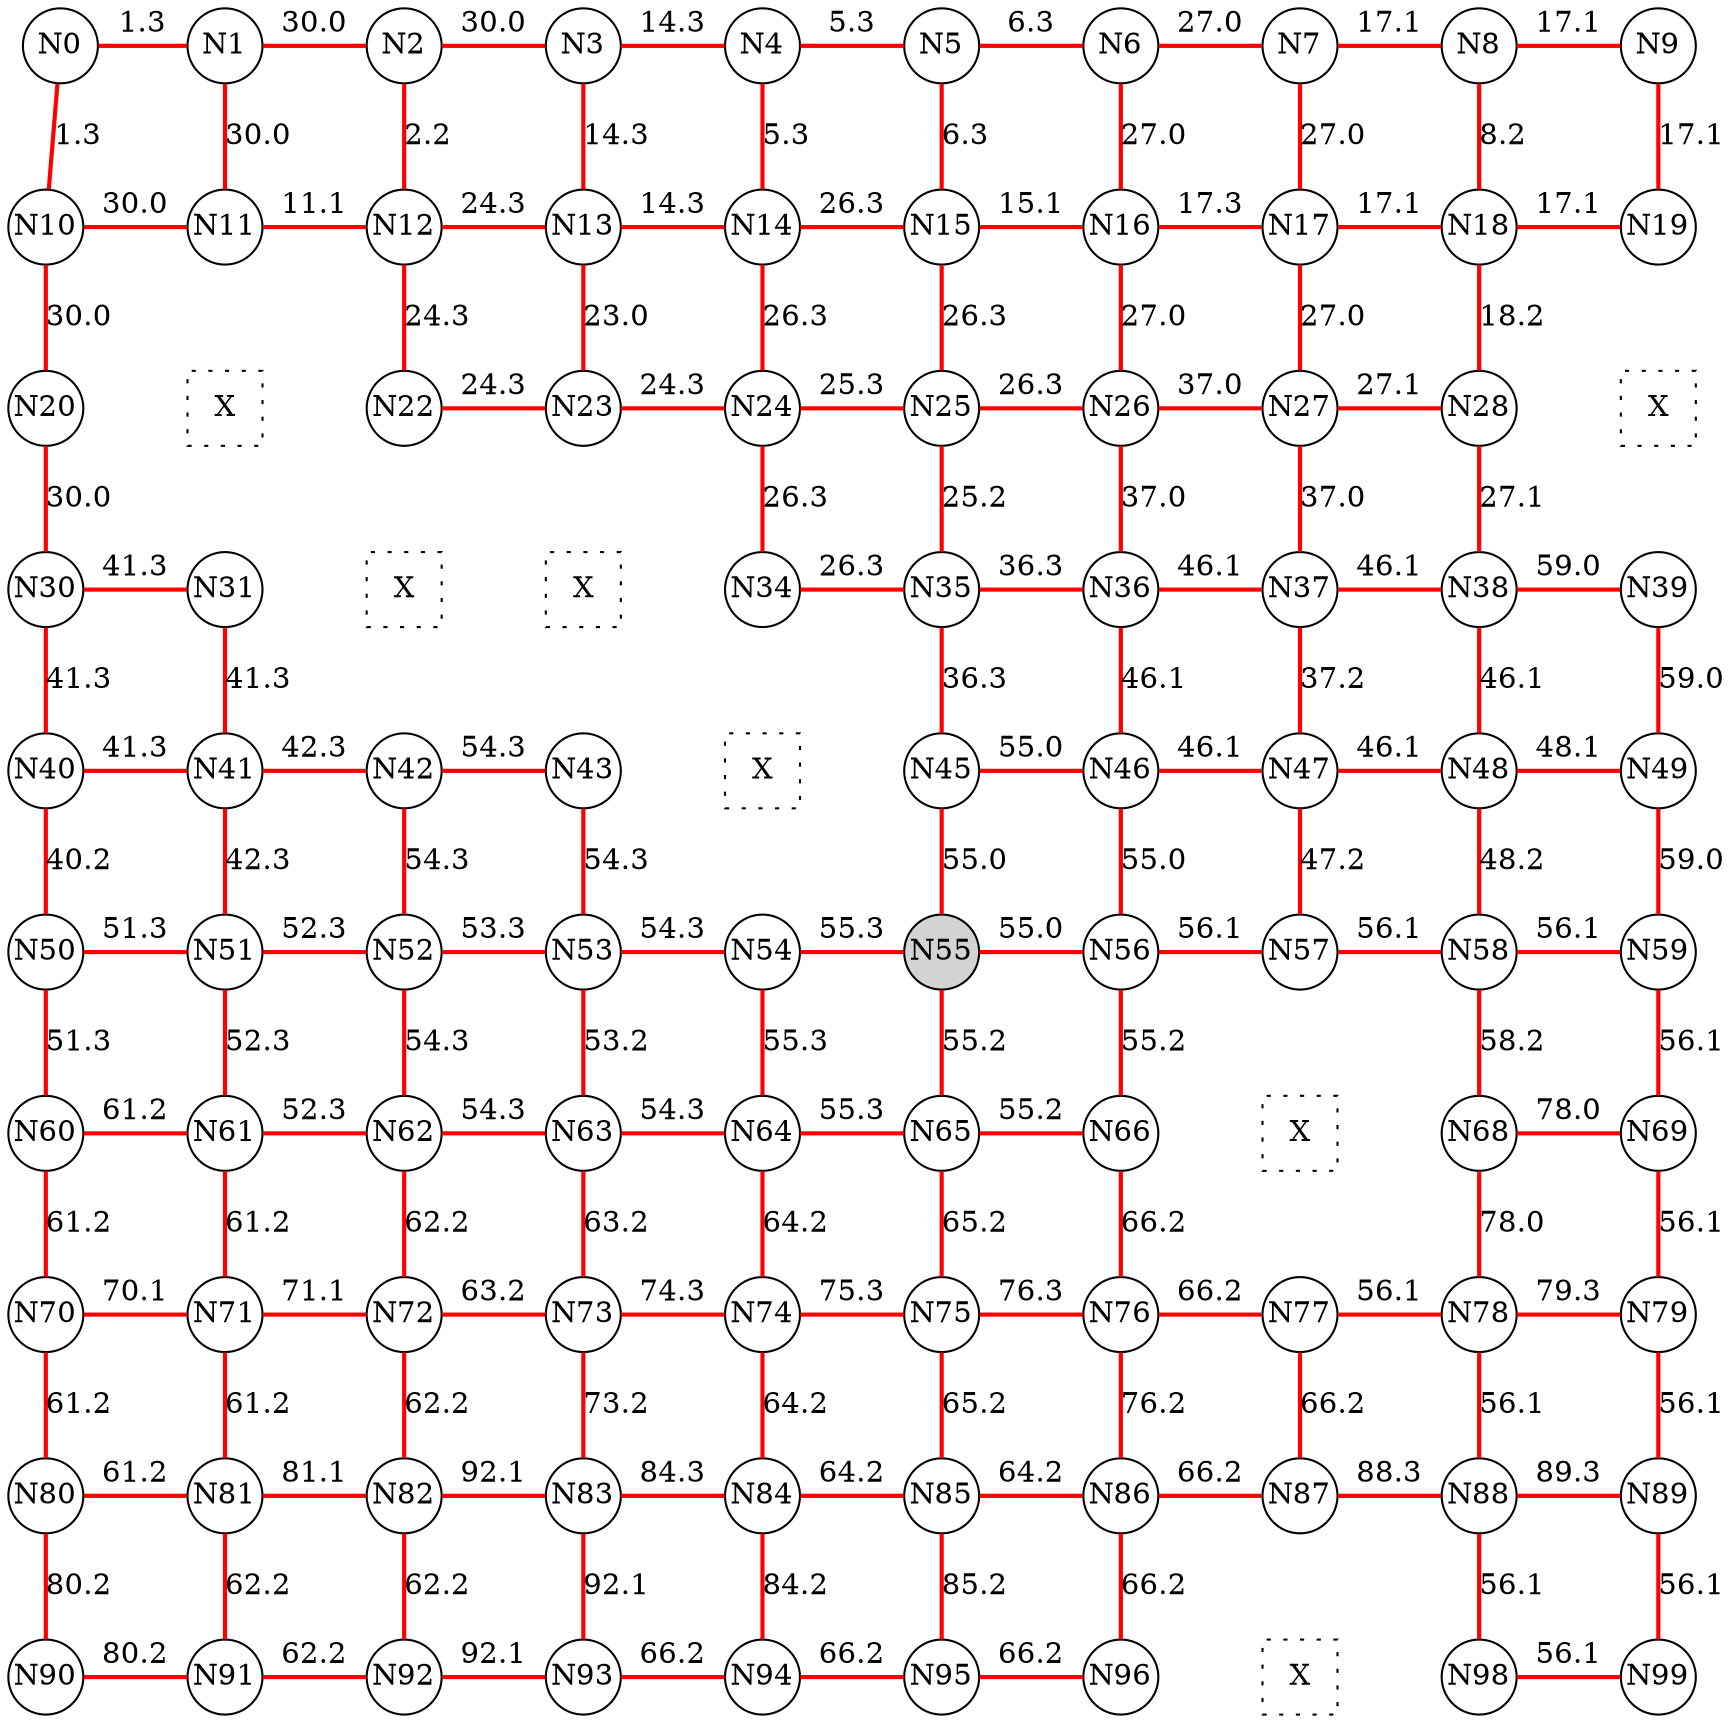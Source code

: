 
 digraph G { graph [layout=dot] 
 {rank=same; N0 [shape=circle, fixedsize=true]; N1 [shape=circle, fixedsize=true]; N2 [shape=circle, fixedsize=true]; N3 [shape=circle, fixedsize=true]; N4 [shape=circle, fixedsize=true]; N5 [shape=circle, fixedsize=true]; N6 [shape=circle, fixedsize=true]; N7 [shape=circle, fixedsize=true]; N8 [shape=circle, fixedsize=true]; N9 [shape=circle, fixedsize=true];  }
 {rank=same; N10 [shape=circle, fixedsize=true]; N11 [shape=circle, fixedsize=true]; N12 [shape=circle, fixedsize=true]; N13 [shape=circle, fixedsize=true]; N14 [shape=circle, fixedsize=true]; N15 [shape=circle, fixedsize=true]; N16 [shape=circle, fixedsize=true]; N17 [shape=circle, fixedsize=true]; N18 [shape=circle, fixedsize=true]; N19 [shape=circle, fixedsize=true];  }
 {rank=same; N20 [shape=circle, fixedsize=true]; N21 [shape=square, style=dotted, fixedsize=true, label=X]; N22 [shape=circle, fixedsize=true]; N23 [shape=circle, fixedsize=true]; N24 [shape=circle, fixedsize=true]; N25 [shape=circle, fixedsize=true]; N26 [shape=circle, fixedsize=true]; N27 [shape=circle, fixedsize=true]; N28 [shape=circle, fixedsize=true]; N29 [shape=square, style=dotted, fixedsize=true, label=X];  }
 {rank=same; N30 [shape=circle, fixedsize=true]; N31 [shape=circle, fixedsize=true]; N32 [shape=square, style=dotted, fixedsize=true, label=X]; N33 [shape=square, style=dotted, fixedsize=true, label=X]; N34 [shape=circle, fixedsize=true]; N35 [shape=circle, fixedsize=true]; N36 [shape=circle, fixedsize=true]; N37 [shape=circle, fixedsize=true]; N38 [shape=circle, fixedsize=true]; N39 [shape=circle, fixedsize=true];  }
 {rank=same; N40 [shape=circle, fixedsize=true]; N41 [shape=circle, fixedsize=true]; N42 [shape=circle, fixedsize=true]; N43 [shape=circle, fixedsize=true]; N44 [shape=square, style=dotted, fixedsize=true, label=X]; N45 [shape=circle, fixedsize=true]; N46 [shape=circle, fixedsize=true]; N47 [shape=circle, fixedsize=true]; N48 [shape=circle, fixedsize=true]; N49 [shape=circle, fixedsize=true];  }
 {rank=same; N50 [shape=circle, fixedsize=true]; N51 [shape=circle, fixedsize=true]; N52 [shape=circle, fixedsize=true]; N53 [shape=circle, fixedsize=true]; N54 [shape=circle, fixedsize=true]; N55 [shape=circle, style=filled, fixedsize=true]; N56 [shape=circle, fixedsize=true]; N57 [shape=circle, fixedsize=true]; N58 [shape=circle, fixedsize=true]; N59 [shape=circle, fixedsize=true];  }
 {rank=same; N60 [shape=circle, fixedsize=true]; N61 [shape=circle, fixedsize=true]; N62 [shape=circle, fixedsize=true]; N63 [shape=circle, fixedsize=true]; N64 [shape=circle, fixedsize=true]; N65 [shape=circle, fixedsize=true]; N66 [shape=circle, fixedsize=true]; N67 [shape=square, style=dotted, fixedsize=true, label=X]; N68 [shape=circle, fixedsize=true]; N69 [shape=circle, fixedsize=true];  }
 {rank=same; N70 [shape=circle, fixedsize=true]; N71 [shape=circle, fixedsize=true]; N72 [shape=circle, fixedsize=true]; N73 [shape=circle, fixedsize=true]; N74 [shape=circle, fixedsize=true]; N75 [shape=circle, fixedsize=true]; N76 [shape=circle, fixedsize=true]; N77 [shape=circle, fixedsize=true]; N78 [shape=circle, fixedsize=true]; N79 [shape=circle, fixedsize=true];  }
 {rank=same; N80 [shape=circle, fixedsize=true]; N81 [shape=circle, fixedsize=true]; N82 [shape=circle, fixedsize=true]; N83 [shape=circle, fixedsize=true]; N84 [shape=circle, fixedsize=true]; N85 [shape=circle, fixedsize=true]; N86 [shape=circle, fixedsize=true]; N87 [shape=circle, fixedsize=true]; N88 [shape=circle, fixedsize=true]; N89 [shape=circle, fixedsize=true];  }
 {rank=same; N90 [shape=circle, fixedsize=true]; N91 [shape=circle, fixedsize=true]; N92 [shape=circle, fixedsize=true]; N93 [shape=circle, fixedsize=true]; N94 [shape=circle, fixedsize=true]; N95 [shape=circle, fixedsize=true]; N96 [shape=circle, fixedsize=true]; N97 [shape=square, style=dotted, fixedsize=true, label=X]; N98 [shape=circle, fixedsize=true]; N99 [shape=circle, fixedsize=true];  }
N0->N1 [dir=none, color=red, style=bold, label="1.3"]
N1->N2 [dir=none, color=red, style=bold, label="30.0"]
N2->N3 [dir=none, color=red, style=bold, label="30.0"]
N3->N4 [dir=none, color=red, style=bold, label="14.3"]
N4->N5 [dir=none, color=red, style=bold, label="5.3"]
N5->N6 [dir=none, color=red, style=bold, label="6.3"]
N6->N7 [dir=none, color=red, style=bold, label="27.0"]
N7->N8 [dir=none, color=red, style=bold, label="17.1"]
N8->N9 [dir=none, color=red, style=bold, label="17.1"]
N10->N11 [dir=none, color=red, style=bold, label="30.0"]
N11->N12 [dir=none, color=red, style=bold, label="11.1"]
N12->N13 [dir=none, color=red, style=bold, label="24.3"]
N13->N14 [dir=none, color=red, style=bold, label="14.3"]
N14->N15 [dir=none, color=red, style=bold, label="26.3"]
N15->N16 [dir=none, color=red, style=bold, label="15.1"]
N16->N17 [dir=none, color=red, style=bold, label="17.3"]
N17->N18 [dir=none, color=red, style=bold, label="17.1"]
N18->N19 [dir=none, color=red, style=bold, label="17.1"]
N20->N21 [dir=none, style=invis, label=" "]
N21->N22 [dir=none, style=invis, label=" "]
N22->N23 [dir=none, color=red, style=bold, label="24.3"]
N23->N24 [dir=none, color=red, style=bold, label="24.3"]
N24->N25 [dir=none, color=red, style=bold, label="25.3"]
N25->N26 [dir=none, color=red, style=bold, label="26.3"]
N26->N27 [dir=none, color=red, style=bold, label="37.0"]
N27->N28 [dir=none, color=red, style=bold, label="27.1"]
N28->N29 [dir=none, style=invis, label=" "]
N30->N31 [dir=none, color=red, style=bold, label="41.3"]
N31->N32 [dir=none, style=invis, label=" "]
N32->N33 [dir=none, style=invis, label=" "]
N33->N34 [dir=none, style=invis, label=" "]
N34->N35 [dir=none, color=red, style=bold, label="26.3"]
N35->N36 [dir=none, color=red, style=bold, label="36.3"]
N36->N37 [dir=none, color=red, style=bold, label="46.1"]
N37->N38 [dir=none, color=red, style=bold, label="46.1"]
N38->N39 [dir=none, color=red, style=bold, label="59.0"]
N40->N41 [dir=none, color=red, style=bold, label="41.3"]
N41->N42 [dir=none, color=red, style=bold, label="42.3"]
N42->N43 [dir=none, color=red, style=bold, label="54.3"]
N43->N44 [dir=none, style=invis, label=" "]
N44->N45 [dir=none, style=invis, label=" "]
N45->N46 [dir=none, color=red, style=bold, label="55.0"]
N46->N47 [dir=none, color=red, style=bold, label="46.1"]
N47->N48 [dir=none, color=red, style=bold, label="46.1"]
N48->N49 [dir=none, color=red, style=bold, label="48.1"]
N50->N51 [dir=none, color=red, style=bold, label="51.3"]
N51->N52 [dir=none, color=red, style=bold, label="52.3"]
N52->N53 [dir=none, color=red, style=bold, label="53.3"]
N53->N54 [dir=none, color=red, style=bold, label="54.3"]
N54->N55 [dir=none, color=red, style=bold, label="55.3"]
N55->N56 [dir=none, color=red, style=bold, label="55.0"]
N56->N57 [dir=none, color=red, style=bold, label="56.1"]
N57->N58 [dir=none, color=red, style=bold, label="56.1"]
N58->N59 [dir=none, color=red, style=bold, label="56.1"]
N60->N61 [dir=none, color=red, style=bold, label="61.2"]
N61->N62 [dir=none, color=red, style=bold, label="52.3"]
N62->N63 [dir=none, color=red, style=bold, label="54.3"]
N63->N64 [dir=none, color=red, style=bold, label="54.3"]
N64->N65 [dir=none, color=red, style=bold, label="55.3"]
N65->N66 [dir=none, color=red, style=bold, label="55.2"]
N66->N67 [dir=none, style=invis, label=" "]
N67->N68 [dir=none, style=invis, label=" "]
N68->N69 [dir=none, color=red, style=bold, label="78.0"]
N70->N71 [dir=none, color=red, style=bold, label="70.1"]
N71->N72 [dir=none, color=red, style=bold, label="71.1"]
N72->N73 [dir=none, color=red, style=bold, label="63.2"]
N73->N74 [dir=none, color=red, style=bold, label="74.3"]
N74->N75 [dir=none, color=red, style=bold, label="75.3"]
N75->N76 [dir=none, color=red, style=bold, label="76.3"]
N76->N77 [dir=none, color=red, style=bold, label="66.2"]
N77->N78 [dir=none, color=red, style=bold, label="56.1"]
N78->N79 [dir=none, color=red, style=bold, label="79.3"]
N80->N81 [dir=none, color=red, style=bold, label="61.2"]
N81->N82 [dir=none, color=red, style=bold, label="81.1"]
N82->N83 [dir=none, color=red, style=bold, label="92.1"]
N83->N84 [dir=none, color=red, style=bold, label="84.3"]
N84->N85 [dir=none, color=red, style=bold, label="64.2"]
N85->N86 [dir=none, color=red, style=bold, label="64.2"]
N86->N87 [dir=none, color=red, style=bold, label="66.2"]
N87->N88 [dir=none, color=red, style=bold, label="88.3"]
N88->N89 [dir=none, color=red, style=bold, label="89.3"]
N90->N91 [dir=none, color=red, style=bold, label="80.2"]
N91->N92 [dir=none, color=red, style=bold, label="62.2"]
N92->N93 [dir=none, color=red, style=bold, label="92.1"]
N93->N94 [dir=none, color=red, style=bold, label="66.2"]
N94->N95 [dir=none, color=red, style=bold, label="66.2"]
N95->N96 [dir=none, color=red, style=bold, label="66.2"]
N96->N97 [dir=none, style=invis, label=" "]
N97->N98 [dir=none, style=invis, label=" "]
N98->N99 [dir=none, color=red, style=bold, label="56.1"]
N0->N10 [dir=none, color=red, style=bold, label="1.3"]
N10->N20 [dir=none, color=red, style=bold, label="30.0"]
N20->N30 [dir=none, color=red, style=bold, label="30.0"]
N30->N40 [dir=none, color=red, style=bold, label="41.3"]
N40->N50 [dir=none, color=red, style=bold, label="40.2"]
N50->N60 [dir=none, color=red, style=bold, label="51.3"]
N60->N70 [dir=none, color=red, style=bold, label="61.2"]
N70->N80 [dir=none, color=red, style=bold, label="61.2"]
N80->N90 [dir=none, color=red, style=bold, label="80.2"]
N1->N11 [dir=none, color=red, style=bold, label="30.0"]
N11->N21 [dir=none, style=invis, label=" "]
N21->N31 [dir=none, style=invis, label=" "]
N31->N41 [dir=none, color=red, style=bold, label="41.3"]
N41->N51 [dir=none, color=red, style=bold, label="42.3"]
N51->N61 [dir=none, color=red, style=bold, label="52.3"]
N61->N71 [dir=none, color=red, style=bold, label="61.2"]
N71->N81 [dir=none, color=red, style=bold, label="61.2"]
N81->N91 [dir=none, color=red, style=bold, label="62.2"]
N2->N12 [dir=none, color=red, style=bold, label="2.2"]
N12->N22 [dir=none, color=red, style=bold, label="24.3"]
N22->N32 [dir=none, style=invis, label=" "]
N32->N42 [dir=none, style=invis, label=" "]
N42->N52 [dir=none, color=red, style=bold, label="54.3"]
N52->N62 [dir=none, color=red, style=bold, label="54.3"]
N62->N72 [dir=none, color=red, style=bold, label="62.2"]
N72->N82 [dir=none, color=red, style=bold, label="62.2"]
N82->N92 [dir=none, color=red, style=bold, label="62.2"]
N3->N13 [dir=none, color=red, style=bold, label="14.3"]
N13->N23 [dir=none, color=red, style=bold, label="23.0"]
N23->N33 [dir=none, style=invis, label=" "]
N33->N43 [dir=none, style=invis, label=" "]
N43->N53 [dir=none, color=red, style=bold, label="54.3"]
N53->N63 [dir=none, color=red, style=bold, label="53.2"]
N63->N73 [dir=none, color=red, style=bold, label="63.2"]
N73->N83 [dir=none, color=red, style=bold, label="73.2"]
N83->N93 [dir=none, color=red, style=bold, label="92.1"]
N4->N14 [dir=none, color=red, style=bold, label="5.3"]
N14->N24 [dir=none, color=red, style=bold, label="26.3"]
N24->N34 [dir=none, color=red, style=bold, label="26.3"]
N34->N44 [dir=none, style=invis, label=" "]
N44->N54 [dir=none, style=invis, label=" "]
N54->N64 [dir=none, color=red, style=bold, label="55.3"]
N64->N74 [dir=none, color=red, style=bold, label="64.2"]
N74->N84 [dir=none, color=red, style=bold, label="64.2"]
N84->N94 [dir=none, color=red, style=bold, label="84.2"]
N5->N15 [dir=none, color=red, style=bold, label="6.3"]
N15->N25 [dir=none, color=red, style=bold, label="26.3"]
N25->N35 [dir=none, color=red, style=bold, label="25.2"]
N35->N45 [dir=none, color=red, style=bold, label="36.3"]
N45->N55 [dir=none, color=red, style=bold, label="55.0"]
N55->N65 [dir=none, color=red, style=bold, label="55.2"]
N65->N75 [dir=none, color=red, style=bold, label="65.2"]
N75->N85 [dir=none, color=red, style=bold, label="65.2"]
N85->N95 [dir=none, color=red, style=bold, label="85.2"]
N6->N16 [dir=none, color=red, style=bold, label="27.0"]
N16->N26 [dir=none, color=red, style=bold, label="27.0"]
N26->N36 [dir=none, color=red, style=bold, label="37.0"]
N36->N46 [dir=none, color=red, style=bold, label="46.1"]
N46->N56 [dir=none, color=red, style=bold, label="55.0"]
N56->N66 [dir=none, color=red, style=bold, label="55.2"]
N66->N76 [dir=none, color=red, style=bold, label="66.2"]
N76->N86 [dir=none, color=red, style=bold, label="76.2"]
N86->N96 [dir=none, color=red, style=bold, label="66.2"]
N7->N17 [dir=none, color=red, style=bold, label="27.0"]
N17->N27 [dir=none, color=red, style=bold, label="27.0"]
N27->N37 [dir=none, color=red, style=bold, label="37.0"]
N37->N47 [dir=none, color=red, style=bold, label="37.2"]
N47->N57 [dir=none, color=red, style=bold, label="47.2"]
N57->N67 [dir=none, style=invis, label=" "]
N67->N77 [dir=none, style=invis, label=" "]
N77->N87 [dir=none, color=red, style=bold, label="66.2"]
N87->N97 [dir=none, style=invis, label=" "]
N8->N18 [dir=none, color=red, style=bold, label="8.2"]
N18->N28 [dir=none, color=red, style=bold, label="18.2"]
N28->N38 [dir=none, color=red, style=bold, label="27.1"]
N38->N48 [dir=none, color=red, style=bold, label="46.1"]
N48->N58 [dir=none, color=red, style=bold, label="48.2"]
N58->N68 [dir=none, color=red, style=bold, label="58.2"]
N68->N78 [dir=none, color=red, style=bold, label="78.0"]
N78->N88 [dir=none, color=red, style=bold, label="56.1"]
N88->N98 [dir=none, color=red, style=bold, label="56.1"]
N9->N19 [dir=none, color=red, style=bold, label="17.1"]
N19->N29 [dir=none, style=invis, label=" "]
N29->N39 [dir=none, style=invis, label=" "]
N39->N49 [dir=none, color=red, style=bold, label="59.0"]
N49->N59 [dir=none, color=red, style=bold, label="59.0"]
N59->N69 [dir=none, color=red, style=bold, label="56.1"]
N69->N79 [dir=none, color=red, style=bold, label="56.1"]
N79->N89 [dir=none, color=red, style=bold, label="56.1"]
N89->N99 [dir=none, color=red, style=bold, label="56.1"]
 }